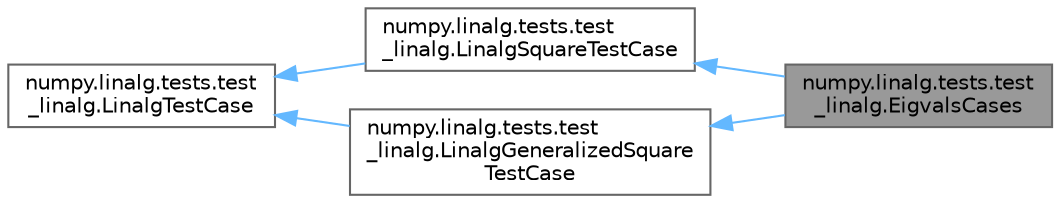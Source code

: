 digraph "numpy.linalg.tests.test_linalg.EigvalsCases"
{
 // LATEX_PDF_SIZE
  bgcolor="transparent";
  edge [fontname=Helvetica,fontsize=10,labelfontname=Helvetica,labelfontsize=10];
  node [fontname=Helvetica,fontsize=10,shape=box,height=0.2,width=0.4];
  rankdir="LR";
  Node1 [id="Node000001",label="numpy.linalg.tests.test\l_linalg.EigvalsCases",height=0.2,width=0.4,color="gray40", fillcolor="grey60", style="filled", fontcolor="black",tooltip=" "];
  Node2 -> Node1 [id="edge5_Node000001_Node000002",dir="back",color="steelblue1",style="solid",tooltip=" "];
  Node2 [id="Node000002",label="numpy.linalg.tests.test\l_linalg.LinalgSquareTestCase",height=0.2,width=0.4,color="gray40", fillcolor="white", style="filled",URL="$classnumpy_1_1linalg_1_1tests_1_1test__linalg_1_1LinalgSquareTestCase.html",tooltip=" "];
  Node3 -> Node2 [id="edge6_Node000002_Node000003",dir="back",color="steelblue1",style="solid",tooltip=" "];
  Node3 [id="Node000003",label="numpy.linalg.tests.test\l_linalg.LinalgTestCase",height=0.2,width=0.4,color="gray40", fillcolor="white", style="filled",URL="$classnumpy_1_1linalg_1_1tests_1_1test__linalg_1_1LinalgTestCase.html",tooltip=" "];
  Node4 -> Node1 [id="edge7_Node000001_Node000004",dir="back",color="steelblue1",style="solid",tooltip=" "];
  Node4 [id="Node000004",label="numpy.linalg.tests.test\l_linalg.LinalgGeneralizedSquare\lTestCase",height=0.2,width=0.4,color="gray40", fillcolor="white", style="filled",URL="$classnumpy_1_1linalg_1_1tests_1_1test__linalg_1_1LinalgGeneralizedSquareTestCase.html",tooltip=" "];
  Node3 -> Node4 [id="edge8_Node000004_Node000003",dir="back",color="steelblue1",style="solid",tooltip=" "];
}
